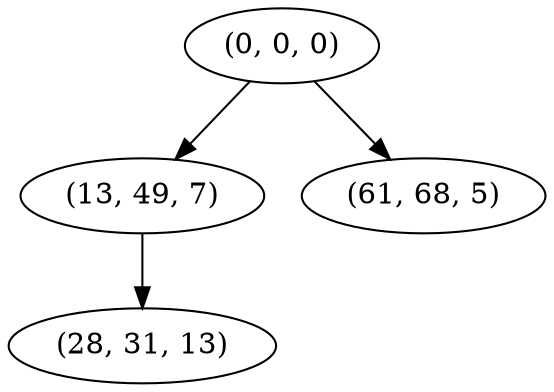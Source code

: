 digraph tree {
    "(0, 0, 0)";
    "(13, 49, 7)";
    "(28, 31, 13)";
    "(61, 68, 5)";
    "(0, 0, 0)" -> "(13, 49, 7)";
    "(0, 0, 0)" -> "(61, 68, 5)";
    "(13, 49, 7)" -> "(28, 31, 13)";
}
